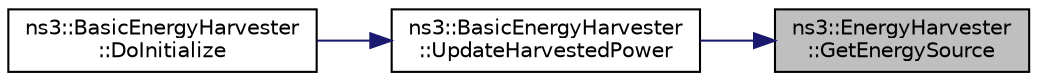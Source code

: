 digraph "ns3::EnergyHarvester::GetEnergySource"
{
 // LATEX_PDF_SIZE
  edge [fontname="Helvetica",fontsize="10",labelfontname="Helvetica",labelfontsize="10"];
  node [fontname="Helvetica",fontsize="10",shape=record];
  rankdir="RL";
  Node1 [label="ns3::EnergyHarvester\l::GetEnergySource",height=0.2,width=0.4,color="black", fillcolor="grey75", style="filled", fontcolor="black",tooltip=" "];
  Node1 -> Node2 [dir="back",color="midnightblue",fontsize="10",style="solid",fontname="Helvetica"];
  Node2 [label="ns3::BasicEnergyHarvester\l::UpdateHarvestedPower",height=0.2,width=0.4,color="black", fillcolor="white", style="filled",URL="$classns3_1_1_basic_energy_harvester.html#aa1a0d934e9024f469a6b06b3b960f34e",tooltip="This function is called every m_energyHarvestingUpdateInterval in order to update the amount of power..."];
  Node2 -> Node3 [dir="back",color="midnightblue",fontsize="10",style="solid",fontname="Helvetica"];
  Node3 [label="ns3::BasicEnergyHarvester\l::DoInitialize",height=0.2,width=0.4,color="black", fillcolor="white", style="filled",URL="$classns3_1_1_basic_energy_harvester.html#afac6df462e0e60f32b09cdbd0c6daef8",tooltip="Defined in ns3::Object."];
}
